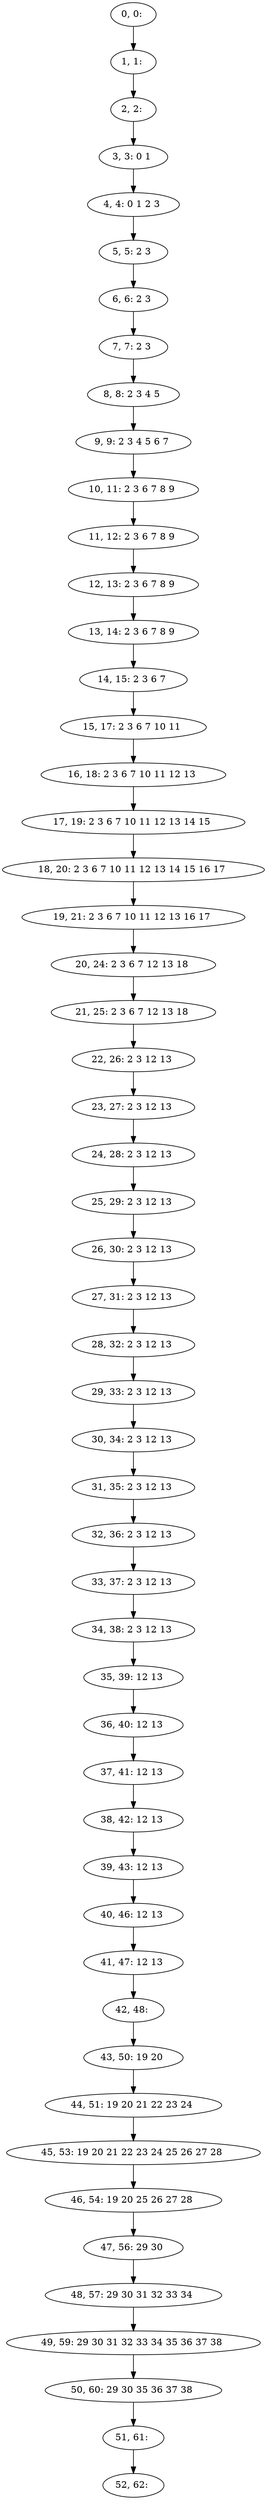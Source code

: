 digraph G {
0[label="0, 0: "];
1[label="1, 1: "];
2[label="2, 2: "];
3[label="3, 3: 0 1 "];
4[label="4, 4: 0 1 2 3 "];
5[label="5, 5: 2 3 "];
6[label="6, 6: 2 3 "];
7[label="7, 7: 2 3 "];
8[label="8, 8: 2 3 4 5 "];
9[label="9, 9: 2 3 4 5 6 7 "];
10[label="10, 11: 2 3 6 7 8 9 "];
11[label="11, 12: 2 3 6 7 8 9 "];
12[label="12, 13: 2 3 6 7 8 9 "];
13[label="13, 14: 2 3 6 7 8 9 "];
14[label="14, 15: 2 3 6 7 "];
15[label="15, 17: 2 3 6 7 10 11 "];
16[label="16, 18: 2 3 6 7 10 11 12 13 "];
17[label="17, 19: 2 3 6 7 10 11 12 13 14 15 "];
18[label="18, 20: 2 3 6 7 10 11 12 13 14 15 16 17 "];
19[label="19, 21: 2 3 6 7 10 11 12 13 16 17 "];
20[label="20, 24: 2 3 6 7 12 13 18 "];
21[label="21, 25: 2 3 6 7 12 13 18 "];
22[label="22, 26: 2 3 12 13 "];
23[label="23, 27: 2 3 12 13 "];
24[label="24, 28: 2 3 12 13 "];
25[label="25, 29: 2 3 12 13 "];
26[label="26, 30: 2 3 12 13 "];
27[label="27, 31: 2 3 12 13 "];
28[label="28, 32: 2 3 12 13 "];
29[label="29, 33: 2 3 12 13 "];
30[label="30, 34: 2 3 12 13 "];
31[label="31, 35: 2 3 12 13 "];
32[label="32, 36: 2 3 12 13 "];
33[label="33, 37: 2 3 12 13 "];
34[label="34, 38: 2 3 12 13 "];
35[label="35, 39: 12 13 "];
36[label="36, 40: 12 13 "];
37[label="37, 41: 12 13 "];
38[label="38, 42: 12 13 "];
39[label="39, 43: 12 13 "];
40[label="40, 46: 12 13 "];
41[label="41, 47: 12 13 "];
42[label="42, 48: "];
43[label="43, 50: 19 20 "];
44[label="44, 51: 19 20 21 22 23 24 "];
45[label="45, 53: 19 20 21 22 23 24 25 26 27 28 "];
46[label="46, 54: 19 20 25 26 27 28 "];
47[label="47, 56: 29 30 "];
48[label="48, 57: 29 30 31 32 33 34 "];
49[label="49, 59: 29 30 31 32 33 34 35 36 37 38 "];
50[label="50, 60: 29 30 35 36 37 38 "];
51[label="51, 61: "];
52[label="52, 62: "];
0->1 ;
1->2 ;
2->3 ;
3->4 ;
4->5 ;
5->6 ;
6->7 ;
7->8 ;
8->9 ;
9->10 ;
10->11 ;
11->12 ;
12->13 ;
13->14 ;
14->15 ;
15->16 ;
16->17 ;
17->18 ;
18->19 ;
19->20 ;
20->21 ;
21->22 ;
22->23 ;
23->24 ;
24->25 ;
25->26 ;
26->27 ;
27->28 ;
28->29 ;
29->30 ;
30->31 ;
31->32 ;
32->33 ;
33->34 ;
34->35 ;
35->36 ;
36->37 ;
37->38 ;
38->39 ;
39->40 ;
40->41 ;
41->42 ;
42->43 ;
43->44 ;
44->45 ;
45->46 ;
46->47 ;
47->48 ;
48->49 ;
49->50 ;
50->51 ;
51->52 ;
}
